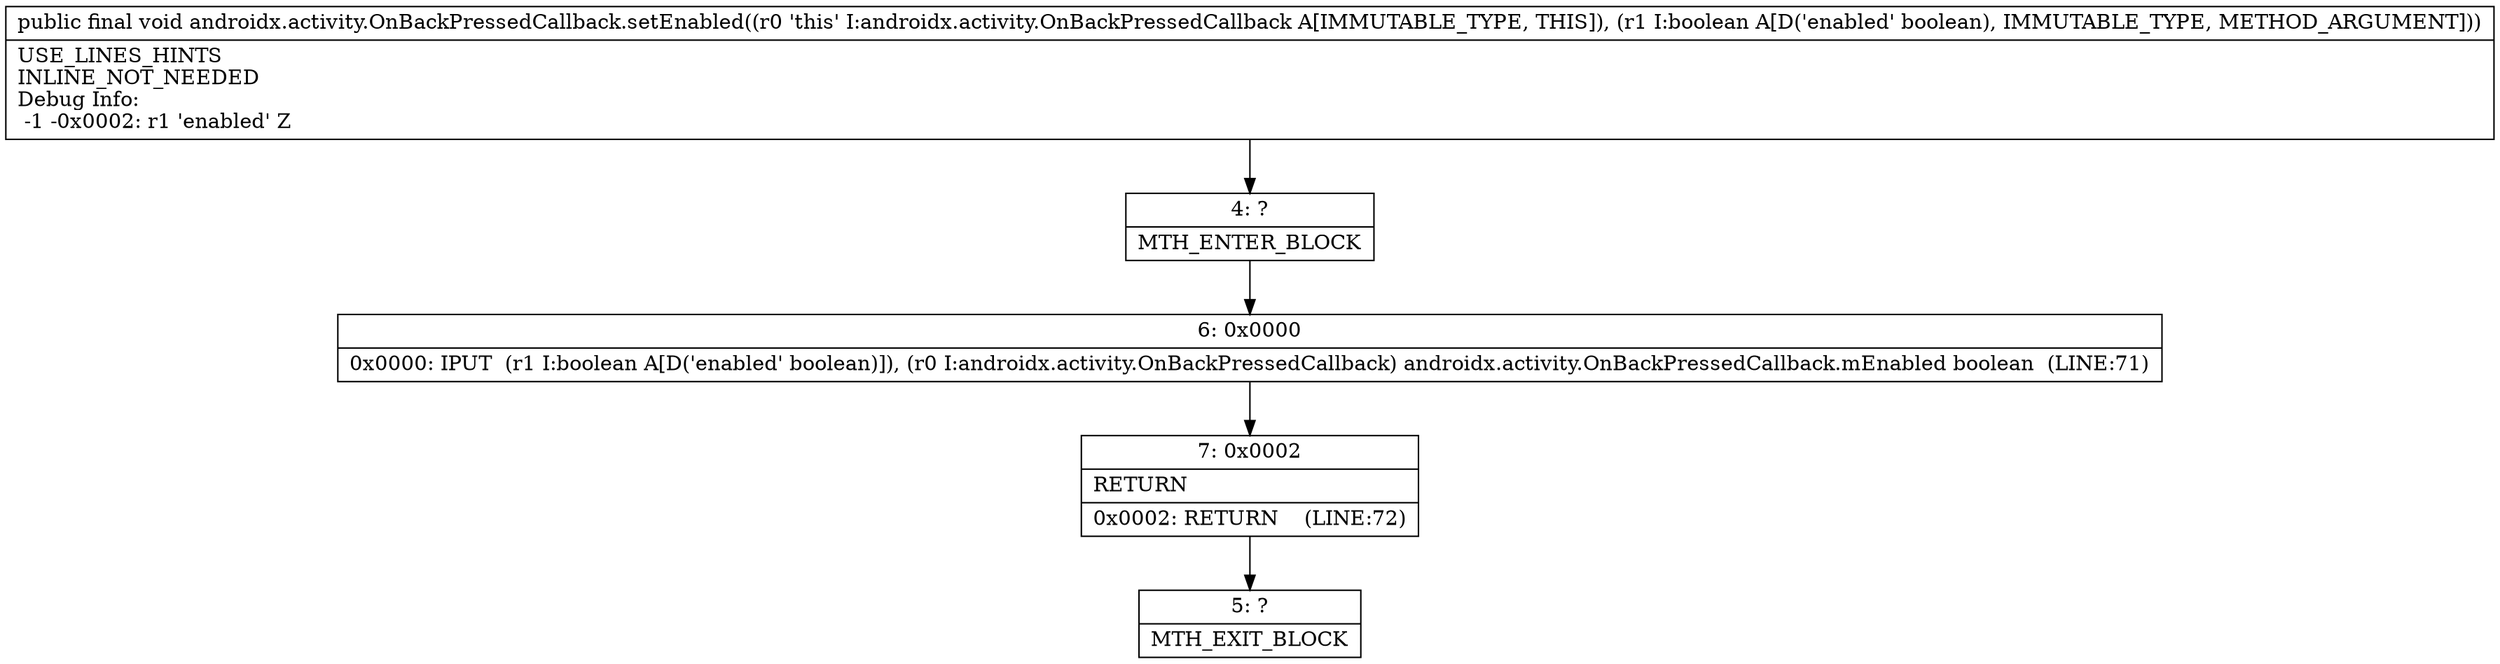 digraph "CFG forandroidx.activity.OnBackPressedCallback.setEnabled(Z)V" {
Node_4 [shape=record,label="{4\:\ ?|MTH_ENTER_BLOCK\l}"];
Node_6 [shape=record,label="{6\:\ 0x0000|0x0000: IPUT  (r1 I:boolean A[D('enabled' boolean)]), (r0 I:androidx.activity.OnBackPressedCallback) androidx.activity.OnBackPressedCallback.mEnabled boolean  (LINE:71)\l}"];
Node_7 [shape=record,label="{7\:\ 0x0002|RETURN\l|0x0002: RETURN    (LINE:72)\l}"];
Node_5 [shape=record,label="{5\:\ ?|MTH_EXIT_BLOCK\l}"];
MethodNode[shape=record,label="{public final void androidx.activity.OnBackPressedCallback.setEnabled((r0 'this' I:androidx.activity.OnBackPressedCallback A[IMMUTABLE_TYPE, THIS]), (r1 I:boolean A[D('enabled' boolean), IMMUTABLE_TYPE, METHOD_ARGUMENT]))  | USE_LINES_HINTS\lINLINE_NOT_NEEDED\lDebug Info:\l  \-1 \-0x0002: r1 'enabled' Z\l}"];
MethodNode -> Node_4;Node_4 -> Node_6;
Node_6 -> Node_7;
Node_7 -> Node_5;
}

